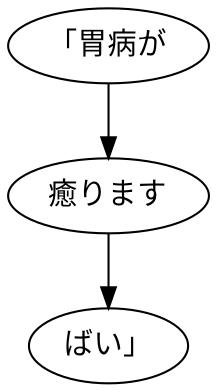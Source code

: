digraph graph9059 {
	node0 [label="「胃病が"];
	node1 [label="癒ります"];
	node2 [label="ばい」"];
	node0 -> node1;
	node1 -> node2;
}
